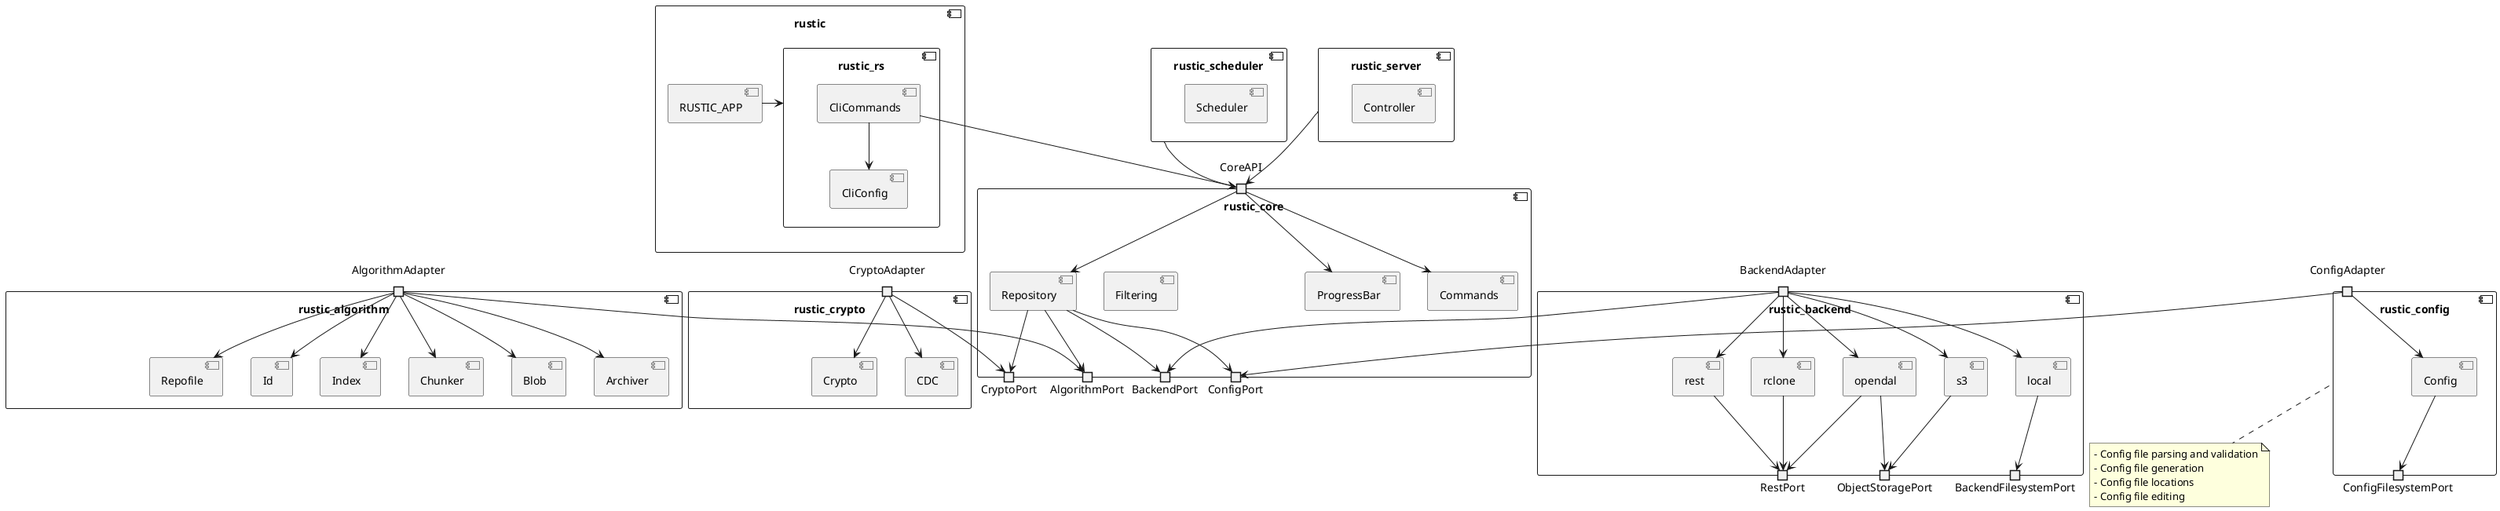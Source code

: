 @startuml evaluation

component "rustic" {

    component "rustic_rs" {
        [CliCommands] --> [CliConfig]
    }

    [RUSTIC_APP] -> [rustic_rs]
}

component "rustic_core" {
    port CoreAPI
    portOut BackendPort
    portOut CryptoPort
    portOut ConfigPort
    portOut AlgorithmPort

    [Repository]
    [ProgressBar]
    [Filtering]
    [Commands]

    CoreAPI --> Commands
    CoreAPI --> Repository
    CoreAPI --> ProgressBar

    Repository --> BackendPort
    Repository --> CryptoPort
    Repository --> ConfigPort
    Repository --> AlgorithmPort
}

component "rustic_algorithm" {
    portIn AlgorithmAdapter
    [Archiver]
    [Blob]
    [Chunker]
    [Index]
    [Id]
    [Repofile]

    AlgorithmAdapter --> Archiver
    AlgorithmAdapter --> Blob
    AlgorithmAdapter --> Chunker
    AlgorithmAdapter --> Index
    AlgorithmAdapter --> Id
    AlgorithmAdapter --> Repofile
}

component "rustic_crypto" {
    portIn CryptoAdapter
    [CDC]
    [Crypto]

    CryptoAdapter --> CDC
    CryptoAdapter --> Crypto
}

component "rustic_backend" {
    portIn BackendAdapter
    portOut BackendFilesystemPort
    portOut ObjectStoragePort
    portOut RestPort

    [local]
    [opendal]
    [rclone]
    [rest]
    [s3]

    BackendAdapter --> local
    BackendAdapter --> opendal
    BackendAdapter --> rclone
    BackendAdapter --> rest
    BackendAdapter --> s3

    local --> BackendFilesystemPort
    opendal --> ObjectStoragePort
    opendal --> RestPort
    s3 --> ObjectStoragePort
    rclone --> RestPort
    rest --> RestPort
}

component "rustic_config" {
    portIn ConfigAdapter
    portOut ConfigFilesystemPort
    [Config]

    ConfigAdapter --> Config
    Config --> ConfigFilesystemPort
}

note bottom of [rustic_config]
    - Config file parsing and validation
    - Config file generation
    - Config file locations
    - Config file editing
end note

[CliCommands] --> CoreAPI
BackendAdapter --> BackendPort
CryptoAdapter --> CryptoPort
ConfigAdapter --> ConfigPort
AlgorithmAdapter --> AlgorithmPort

component "rustic_server" {
    [Controller]
}

rustic_server --> CoreAPI

component "rustic_scheduler" {
    [Scheduler]
}

rustic_scheduler --> CoreAPI

@enduml
